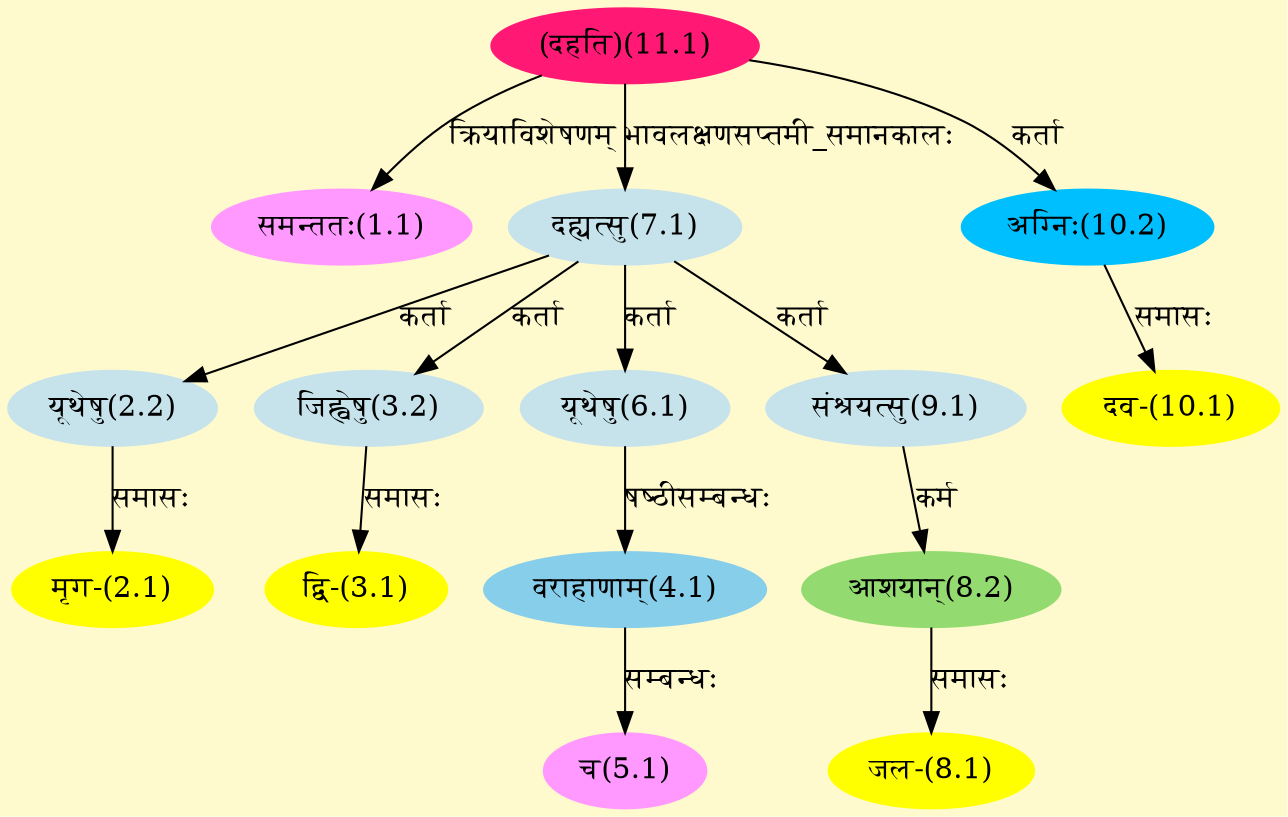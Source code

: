 digraph G{
rankdir=BT;
 compound=true;
 bgcolor="lemonchiffon1";
Node1_1 [style=filled, color="#FF99FF" label = "समन्ततः(1.1)"]
Node11_1 [style=filled, color="#FF1975" label = "(दहति)(11.1)"]
Node2_1 [style=filled, color="#FFFF00" label = "मृग-(2.1)"]
Node2_2 [style=filled, color="#C6E2EB" label = "यूथेषु(2.2)"]
Node7_1 [style=filled, color="#C6E2EB" label = "दह्यत्सु(7.1)"]
Node3_1 [style=filled, color="#FFFF00" label = "द्वि-(3.1)"]
Node3_2 [style=filled, color="#C6E2EB" label = "जिह्वेषु(3.2)"]
Node4_1 [style=filled, color="#87CEEB" label = "वराहाणाम्(4.1)"]
Node6_1 [style=filled, color="#C6E2EB" label = "यूथेषु(6.1)"]
Node5_1 [style=filled, color="#FF99FF" label = "च(5.1)"]
Node8_1 [style=filled, color="#FFFF00" label = "जल-(8.1)"]
Node8_2 [style=filled, color="#93DB70" label = "आशयान्(8.2)"]
Node9_1 [style=filled, color="#C6E2EB" label = "संश्रयत्सु(9.1)"]
Node10_1 [style=filled, color="#FFFF00" label = "दव-(10.1)"]
Node10_2 [style=filled, color="#00BFFF" label = "अग्निः(10.2)"]
/* Start of Relations section */

Node1_1 -> Node11_1 [  label="क्रियाविशेषणम्"  dir="back" ]
Node2_1 -> Node2_2 [  label="समासः"  dir="back" ]
Node2_2 -> Node7_1 [  label="कर्ता"  dir="back" ]
Node3_1 -> Node3_2 [  label="समासः"  dir="back" ]
Node3_2 -> Node7_1 [  label="कर्ता"  dir="back" ]
Node4_1 -> Node6_1 [  label="षष्ठीसम्बन्धः"  dir="back" ]
Node5_1 -> Node4_1 [  label="सम्बन्धः"  dir="back" ]
Node6_1 -> Node7_1 [  label="कर्ता"  dir="back" ]
Node7_1 -> Node11_1 [  label="भावलक्षणसप्तमी_समानकालः"  dir="back" ]
Node8_1 -> Node8_2 [  label="समासः"  dir="back" ]
Node8_2 -> Node9_1 [  label="कर्म"  dir="back" ]
Node9_1 -> Node7_1 [  label="कर्ता"  dir="back" ]
Node10_1 -> Node10_2 [  label="समासः"  dir="back" ]
Node10_2 -> Node11_1 [  label="कर्ता"  dir="back" ]
}

